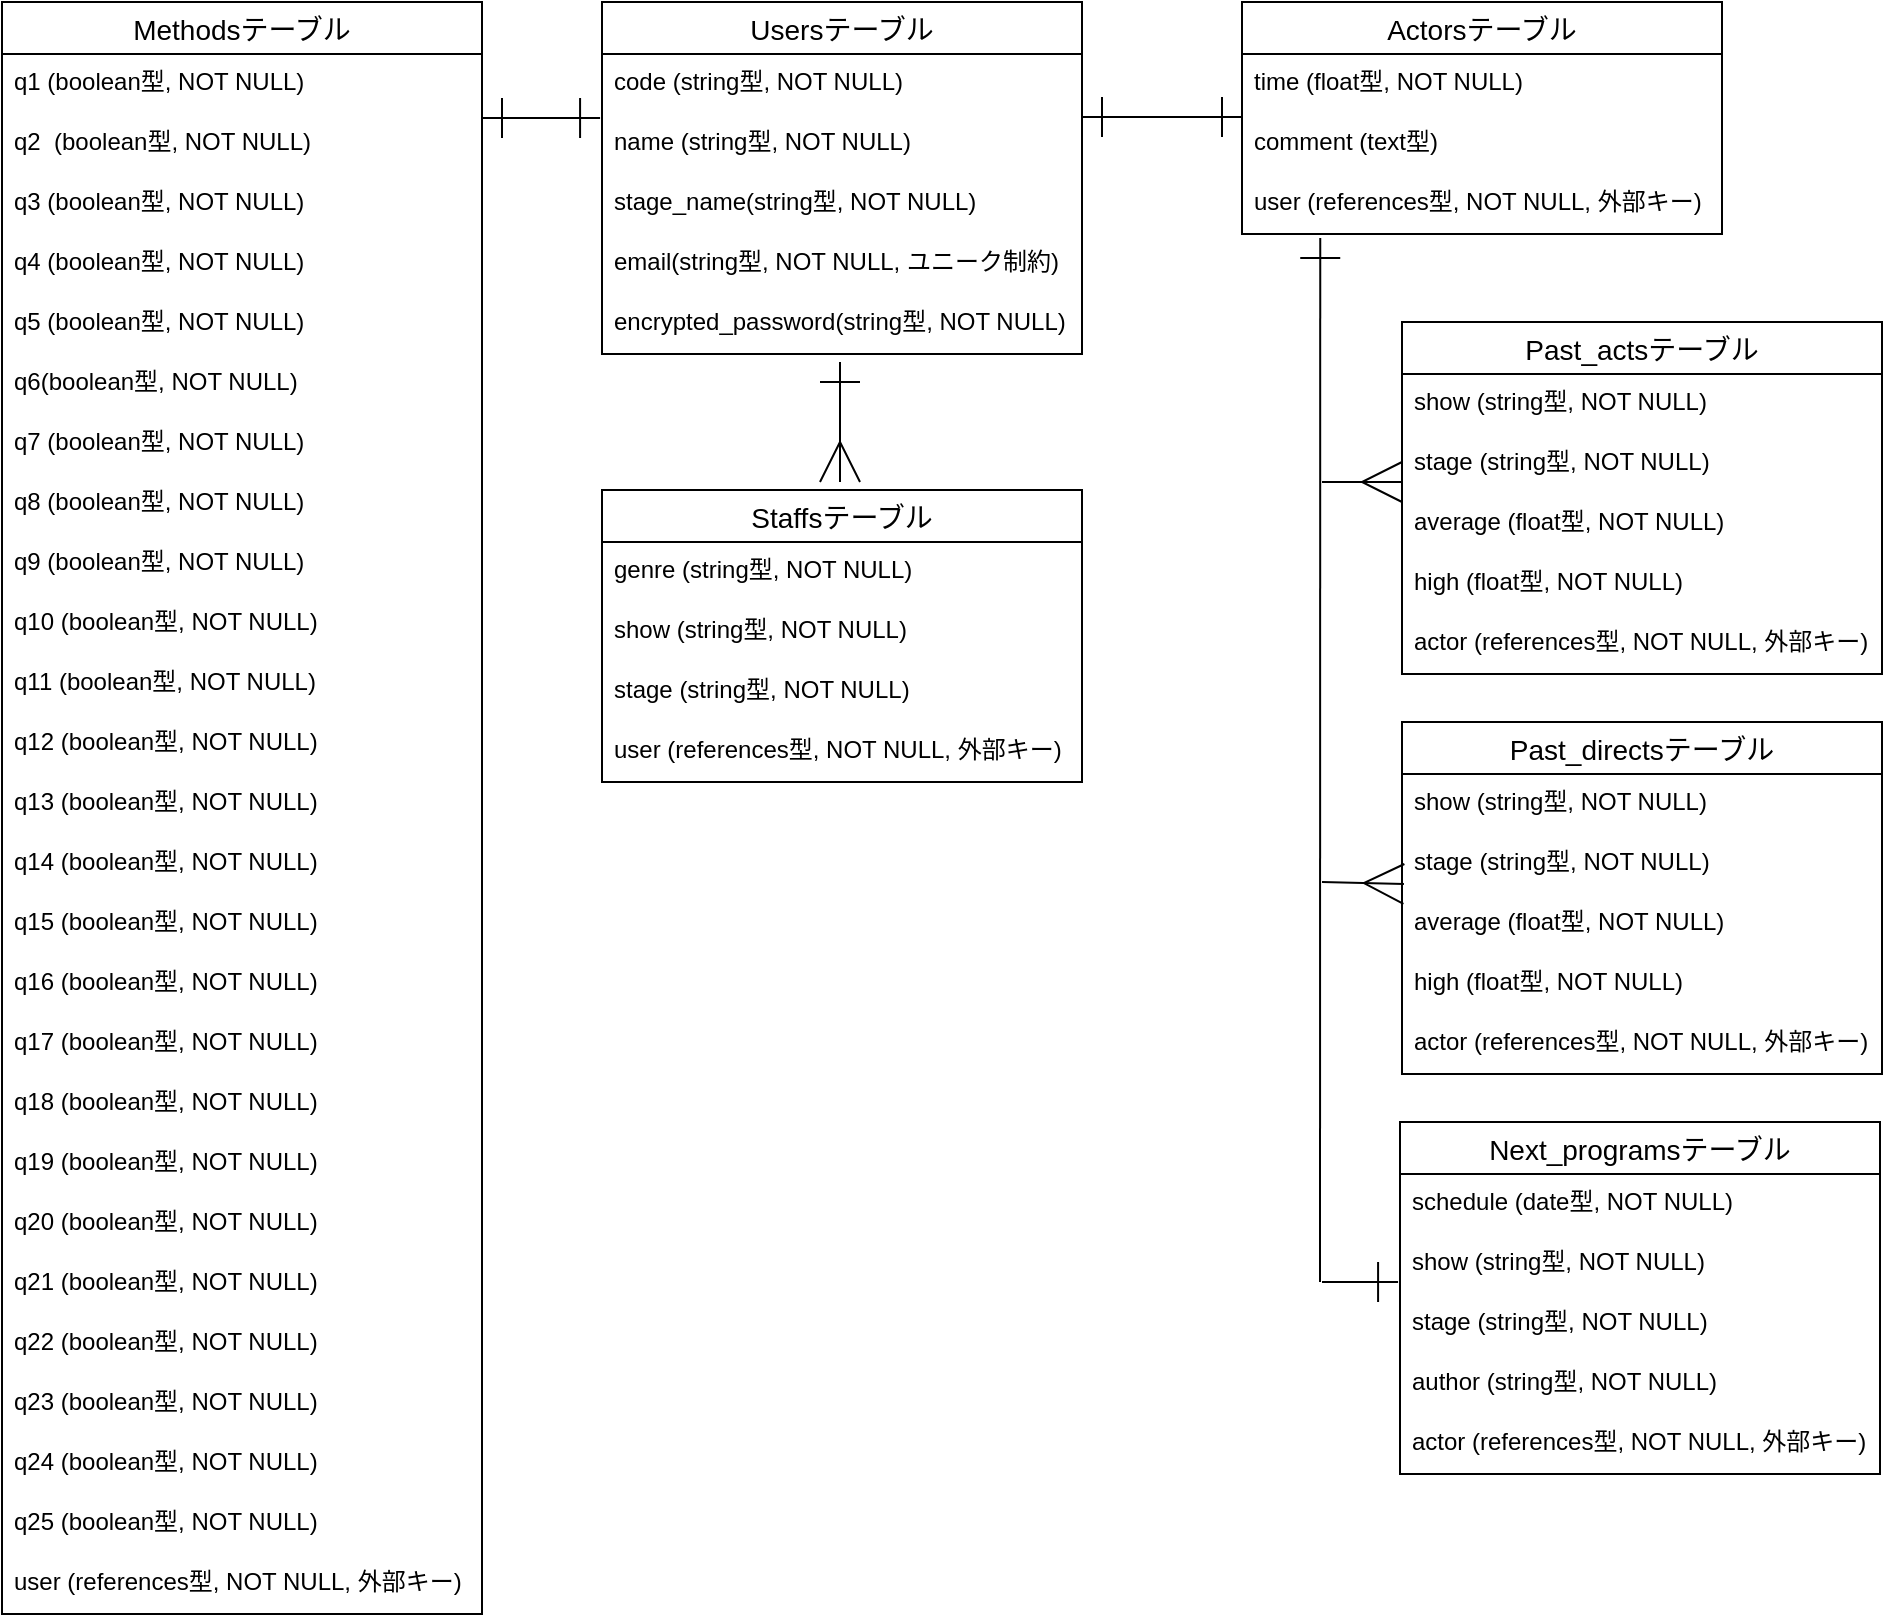 <mxfile>
    <diagram id="vLkcP0gwP-MfEPV8uv_g" name="ページ1">
        <mxGraphModel dx="456" dy="517" grid="1" gridSize="10" guides="1" tooltips="1" connect="1" arrows="1" fold="1" page="1" pageScale="1" pageWidth="827" pageHeight="1169" math="0" shadow="0">
            <root>
                <mxCell id="0"/>
                <mxCell id="1" parent="0"/>
                <mxCell id="2" value="Usersテーブル" style="swimlane;fontStyle=0;childLayout=stackLayout;horizontal=1;startSize=26;horizontalStack=0;resizeParent=1;resizeParentMax=0;resizeLast=0;collapsible=1;marginBottom=0;align=center;fontSize=14;" parent="1" vertex="1">
                    <mxGeometry x="310" y="40" width="240" height="176" as="geometry"/>
                </mxCell>
                <mxCell id="3" value="code (string型, NOT NULL)" style="text;strokeColor=none;fillColor=none;spacingLeft=4;spacingRight=4;overflow=hidden;rotatable=0;points=[[0,0.5],[1,0.5]];portConstraint=eastwest;fontSize=12;" parent="2" vertex="1">
                    <mxGeometry y="26" width="240" height="30" as="geometry"/>
                </mxCell>
                <mxCell id="4" value="name (string型, NOT NULL)" style="text;strokeColor=none;fillColor=none;spacingLeft=4;spacingRight=4;overflow=hidden;rotatable=0;points=[[0,0.5],[1,0.5]];portConstraint=eastwest;fontSize=12;" parent="2" vertex="1">
                    <mxGeometry y="56" width="240" height="30" as="geometry"/>
                </mxCell>
                <mxCell id="5" value="stage_name(string型, NOT NULL)" style="text;strokeColor=none;fillColor=none;spacingLeft=4;spacingRight=4;overflow=hidden;rotatable=0;points=[[0,0.5],[1,0.5]];portConstraint=eastwest;fontSize=12;" parent="2" vertex="1">
                    <mxGeometry y="86" width="240" height="30" as="geometry"/>
                </mxCell>
                <mxCell id="6" value="email(string型, NOT NULL, ユニーク制約)" style="text;strokeColor=none;fillColor=none;spacingLeft=4;spacingRight=4;overflow=hidden;rotatable=0;points=[[0,0.5],[1,0.5]];portConstraint=eastwest;fontSize=12;" parent="2" vertex="1">
                    <mxGeometry y="116" width="240" height="30" as="geometry"/>
                </mxCell>
                <mxCell id="70" value="encrypted_password(string型, NOT NULL)" style="text;strokeColor=none;fillColor=none;spacingLeft=4;spacingRight=4;overflow=hidden;rotatable=0;points=[[0,0.5],[1,0.5]];portConstraint=eastwest;fontSize=12;" parent="2" vertex="1">
                    <mxGeometry y="146" width="240" height="30" as="geometry"/>
                </mxCell>
                <mxCell id="7" value="Methodsテーブル" style="swimlane;fontStyle=0;childLayout=stackLayout;horizontal=1;startSize=26;horizontalStack=0;resizeParent=1;resizeParentMax=0;resizeLast=0;collapsible=1;marginBottom=0;align=center;fontSize=14;" parent="1" vertex="1">
                    <mxGeometry x="10" y="40" width="240" height="806" as="geometry"/>
                </mxCell>
                <mxCell id="8" value="q1 (boolean型, NOT NULL)" style="text;strokeColor=none;fillColor=none;spacingLeft=4;spacingRight=4;overflow=hidden;rotatable=0;points=[[0,0.5],[1,0.5]];portConstraint=eastwest;fontSize=12;" parent="7" vertex="1">
                    <mxGeometry y="26" width="240" height="30" as="geometry"/>
                </mxCell>
                <mxCell id="9" value="q2  (boolean型, NOT NULL)" style="text;strokeColor=none;fillColor=none;spacingLeft=4;spacingRight=4;overflow=hidden;rotatable=0;points=[[0,0.5],[1,0.5]];portConstraint=eastwest;fontSize=12;" parent="7" vertex="1">
                    <mxGeometry y="56" width="240" height="30" as="geometry"/>
                </mxCell>
                <mxCell id="10" value="q3 (boolean型, NOT NULL)" style="text;strokeColor=none;fillColor=none;spacingLeft=4;spacingRight=4;overflow=hidden;rotatable=0;points=[[0,0.5],[1,0.5]];portConstraint=eastwest;fontSize=12;" parent="7" vertex="1">
                    <mxGeometry y="86" width="240" height="30" as="geometry"/>
                </mxCell>
                <mxCell id="11" value="q4 (boolean型, NOT NULL)" style="text;strokeColor=none;fillColor=none;spacingLeft=4;spacingRight=4;overflow=hidden;rotatable=0;points=[[0,0.5],[1,0.5]];portConstraint=eastwest;fontSize=12;" parent="7" vertex="1">
                    <mxGeometry y="116" width="240" height="30" as="geometry"/>
                </mxCell>
                <mxCell id="12" value="q5 (boolean型, NOT NULL)" style="text;strokeColor=none;fillColor=none;spacingLeft=4;spacingRight=4;overflow=hidden;rotatable=0;points=[[0,0.5],[1,0.5]];portConstraint=eastwest;fontSize=12;" parent="7" vertex="1">
                    <mxGeometry y="146" width="240" height="30" as="geometry"/>
                </mxCell>
                <mxCell id="13" value="q6(boolean型, NOT NULL)" style="text;strokeColor=none;fillColor=none;spacingLeft=4;spacingRight=4;overflow=hidden;rotatable=0;points=[[0,0.5],[1,0.5]];portConstraint=eastwest;fontSize=12;" parent="7" vertex="1">
                    <mxGeometry y="176" width="240" height="30" as="geometry"/>
                </mxCell>
                <mxCell id="14" value="q7 (boolean型, NOT NULL)" style="text;strokeColor=none;fillColor=none;spacingLeft=4;spacingRight=4;overflow=hidden;rotatable=0;points=[[0,0.5],[1,0.5]];portConstraint=eastwest;fontSize=12;" parent="7" vertex="1">
                    <mxGeometry y="206" width="240" height="30" as="geometry"/>
                </mxCell>
                <mxCell id="15" value="q8 (boolean型, NOT NULL)" style="text;strokeColor=none;fillColor=none;spacingLeft=4;spacingRight=4;overflow=hidden;rotatable=0;points=[[0,0.5],[1,0.5]];portConstraint=eastwest;fontSize=12;" parent="7" vertex="1">
                    <mxGeometry y="236" width="240" height="30" as="geometry"/>
                </mxCell>
                <mxCell id="16" value="q9 (boolean型, NOT NULL)" style="text;strokeColor=none;fillColor=none;spacingLeft=4;spacingRight=4;overflow=hidden;rotatable=0;points=[[0,0.5],[1,0.5]];portConstraint=eastwest;fontSize=12;" parent="7" vertex="1">
                    <mxGeometry y="266" width="240" height="30" as="geometry"/>
                </mxCell>
                <mxCell id="17" value="q10 (boolean型, NOT NULL)" style="text;strokeColor=none;fillColor=none;spacingLeft=4;spacingRight=4;overflow=hidden;rotatable=0;points=[[0,0.5],[1,0.5]];portConstraint=eastwest;fontSize=12;" parent="7" vertex="1">
                    <mxGeometry y="296" width="240" height="30" as="geometry"/>
                </mxCell>
                <mxCell id="18" value="q11 (boolean型, NOT NULL)" style="text;strokeColor=none;fillColor=none;spacingLeft=4;spacingRight=4;overflow=hidden;rotatable=0;points=[[0,0.5],[1,0.5]];portConstraint=eastwest;fontSize=12;" parent="7" vertex="1">
                    <mxGeometry y="326" width="240" height="30" as="geometry"/>
                </mxCell>
                <mxCell id="19" value="q12 (boolean型, NOT NULL)" style="text;strokeColor=none;fillColor=none;spacingLeft=4;spacingRight=4;overflow=hidden;rotatable=0;points=[[0,0.5],[1,0.5]];portConstraint=eastwest;fontSize=12;" parent="7" vertex="1">
                    <mxGeometry y="356" width="240" height="30" as="geometry"/>
                </mxCell>
                <mxCell id="20" value="q13 (boolean型, NOT NULL)" style="text;strokeColor=none;fillColor=none;spacingLeft=4;spacingRight=4;overflow=hidden;rotatable=0;points=[[0,0.5],[1,0.5]];portConstraint=eastwest;fontSize=12;" parent="7" vertex="1">
                    <mxGeometry y="386" width="240" height="30" as="geometry"/>
                </mxCell>
                <mxCell id="21" value="q14 (boolean型, NOT NULL)" style="text;strokeColor=none;fillColor=none;spacingLeft=4;spacingRight=4;overflow=hidden;rotatable=0;points=[[0,0.5],[1,0.5]];portConstraint=eastwest;fontSize=12;" parent="7" vertex="1">
                    <mxGeometry y="416" width="240" height="30" as="geometry"/>
                </mxCell>
                <mxCell id="22" value="q15 (boolean型, NOT NULL)" style="text;strokeColor=none;fillColor=none;spacingLeft=4;spacingRight=4;overflow=hidden;rotatable=0;points=[[0,0.5],[1,0.5]];portConstraint=eastwest;fontSize=12;" parent="7" vertex="1">
                    <mxGeometry y="446" width="240" height="30" as="geometry"/>
                </mxCell>
                <mxCell id="23" value="q16 (boolean型, NOT NULL)" style="text;strokeColor=none;fillColor=none;spacingLeft=4;spacingRight=4;overflow=hidden;rotatable=0;points=[[0,0.5],[1,0.5]];portConstraint=eastwest;fontSize=12;" parent="7" vertex="1">
                    <mxGeometry y="476" width="240" height="30" as="geometry"/>
                </mxCell>
                <mxCell id="24" value="q17 (boolean型, NOT NULL)" style="text;strokeColor=none;fillColor=none;spacingLeft=4;spacingRight=4;overflow=hidden;rotatable=0;points=[[0,0.5],[1,0.5]];portConstraint=eastwest;fontSize=12;" parent="7" vertex="1">
                    <mxGeometry y="506" width="240" height="30" as="geometry"/>
                </mxCell>
                <mxCell id="25" value="q18 (boolean型, NOT NULL)" style="text;strokeColor=none;fillColor=none;spacingLeft=4;spacingRight=4;overflow=hidden;rotatable=0;points=[[0,0.5],[1,0.5]];portConstraint=eastwest;fontSize=12;" parent="7" vertex="1">
                    <mxGeometry y="536" width="240" height="30" as="geometry"/>
                </mxCell>
                <mxCell id="26" value="q19 (boolean型, NOT NULL)" style="text;strokeColor=none;fillColor=none;spacingLeft=4;spacingRight=4;overflow=hidden;rotatable=0;points=[[0,0.5],[1,0.5]];portConstraint=eastwest;fontSize=12;" parent="7" vertex="1">
                    <mxGeometry y="566" width="240" height="30" as="geometry"/>
                </mxCell>
                <mxCell id="27" value="q20 (boolean型, NOT NULL)" style="text;strokeColor=none;fillColor=none;spacingLeft=4;spacingRight=4;overflow=hidden;rotatable=0;points=[[0,0.5],[1,0.5]];portConstraint=eastwest;fontSize=12;" parent="7" vertex="1">
                    <mxGeometry y="596" width="240" height="30" as="geometry"/>
                </mxCell>
                <mxCell id="28" value="q21 (boolean型, NOT NULL)" style="text;strokeColor=none;fillColor=none;spacingLeft=4;spacingRight=4;overflow=hidden;rotatable=0;points=[[0,0.5],[1,0.5]];portConstraint=eastwest;fontSize=12;" parent="7" vertex="1">
                    <mxGeometry y="626" width="240" height="30" as="geometry"/>
                </mxCell>
                <mxCell id="29" value="q22 (boolean型, NOT NULL)" style="text;strokeColor=none;fillColor=none;spacingLeft=4;spacingRight=4;overflow=hidden;rotatable=0;points=[[0,0.5],[1,0.5]];portConstraint=eastwest;fontSize=12;" parent="7" vertex="1">
                    <mxGeometry y="656" width="240" height="30" as="geometry"/>
                </mxCell>
                <mxCell id="30" value="q23 (boolean型, NOT NULL)" style="text;strokeColor=none;fillColor=none;spacingLeft=4;spacingRight=4;overflow=hidden;rotatable=0;points=[[0,0.5],[1,0.5]];portConstraint=eastwest;fontSize=12;" parent="7" vertex="1">
                    <mxGeometry y="686" width="240" height="30" as="geometry"/>
                </mxCell>
                <mxCell id="31" value="q24 (boolean型, NOT NULL)" style="text;strokeColor=none;fillColor=none;spacingLeft=4;spacingRight=4;overflow=hidden;rotatable=0;points=[[0,0.5],[1,0.5]];portConstraint=eastwest;fontSize=12;" parent="7" vertex="1">
                    <mxGeometry y="716" width="240" height="30" as="geometry"/>
                </mxCell>
                <mxCell id="32" value="q25 (boolean型, NOT NULL)" style="text;strokeColor=none;fillColor=none;spacingLeft=4;spacingRight=4;overflow=hidden;rotatable=0;points=[[0,0.5],[1,0.5]];portConstraint=eastwest;fontSize=12;" parent="7" vertex="1">
                    <mxGeometry y="746" width="240" height="30" as="geometry"/>
                </mxCell>
                <mxCell id="33" value="user (references型, NOT NULL, 外部キー)" style="text;strokeColor=none;fillColor=none;spacingLeft=4;spacingRight=4;overflow=hidden;rotatable=0;points=[[0,0.5],[1,0.5]];portConstraint=eastwest;fontSize=12;" parent="7" vertex="1">
                    <mxGeometry y="776" width="240" height="30" as="geometry"/>
                </mxCell>
                <mxCell id="34" value="Staffsテーブル" style="swimlane;fontStyle=0;childLayout=stackLayout;horizontal=1;startSize=26;horizontalStack=0;resizeParent=1;resizeParentMax=0;resizeLast=0;collapsible=1;marginBottom=0;align=center;fontSize=14;" parent="1" vertex="1">
                    <mxGeometry x="310" y="284" width="240" height="146" as="geometry"/>
                </mxCell>
                <mxCell id="35" value="genre (string型, NOT NULL)" style="text;strokeColor=none;fillColor=none;spacingLeft=4;spacingRight=4;overflow=hidden;rotatable=0;points=[[0,0.5],[1,0.5]];portConstraint=eastwest;fontSize=12;" parent="34" vertex="1">
                    <mxGeometry y="26" width="240" height="30" as="geometry"/>
                </mxCell>
                <mxCell id="36" value="show (string型, NOT NULL)" style="text;strokeColor=none;fillColor=none;spacingLeft=4;spacingRight=4;overflow=hidden;rotatable=0;points=[[0,0.5],[1,0.5]];portConstraint=eastwest;fontSize=12;" parent="34" vertex="1">
                    <mxGeometry y="56" width="240" height="30" as="geometry"/>
                </mxCell>
                <mxCell id="37" value="stage (string型, NOT NULL)" style="text;strokeColor=none;fillColor=none;spacingLeft=4;spacingRight=4;overflow=hidden;rotatable=0;points=[[0,0.5],[1,0.5]];portConstraint=eastwest;fontSize=12;" parent="34" vertex="1">
                    <mxGeometry y="86" width="240" height="30" as="geometry"/>
                </mxCell>
                <mxCell id="38" value="user (references型, NOT NULL, 外部キー)" style="text;strokeColor=none;fillColor=none;spacingLeft=4;spacingRight=4;overflow=hidden;rotatable=0;points=[[0,0.5],[1,0.5]];portConstraint=eastwest;fontSize=12;" parent="34" vertex="1">
                    <mxGeometry y="116" width="240" height="30" as="geometry"/>
                </mxCell>
                <mxCell id="39" value="Actorsテーブル" style="swimlane;fontStyle=0;childLayout=stackLayout;horizontal=1;startSize=26;horizontalStack=0;resizeParent=1;resizeParentMax=0;resizeLast=0;collapsible=1;marginBottom=0;align=center;fontSize=14;" parent="1" vertex="1">
                    <mxGeometry x="630" y="40" width="240" height="116" as="geometry"/>
                </mxCell>
                <mxCell id="40" value="time (float型, NOT NULL)" style="text;strokeColor=none;fillColor=none;spacingLeft=4;spacingRight=4;overflow=hidden;rotatable=0;points=[[0,0.5],[1,0.5]];portConstraint=eastwest;fontSize=12;" parent="39" vertex="1">
                    <mxGeometry y="26" width="240" height="30" as="geometry"/>
                </mxCell>
                <mxCell id="41" value="comment (text型)" style="text;strokeColor=none;fillColor=none;spacingLeft=4;spacingRight=4;overflow=hidden;rotatable=0;points=[[0,0.5],[1,0.5]];portConstraint=eastwest;fontSize=12;" parent="39" vertex="1">
                    <mxGeometry y="56" width="240" height="30" as="geometry"/>
                </mxCell>
                <mxCell id="42" value="user (references型, NOT NULL, 外部キー)" style="text;strokeColor=none;fillColor=none;spacingLeft=4;spacingRight=4;overflow=hidden;rotatable=0;points=[[0,0.5],[1,0.5]];portConstraint=eastwest;fontSize=12;" parent="39" vertex="1">
                    <mxGeometry y="86" width="240" height="30" as="geometry"/>
                </mxCell>
                <mxCell id="43" value="Past_actsテーブル" style="swimlane;fontStyle=0;childLayout=stackLayout;horizontal=1;startSize=26;horizontalStack=0;resizeParent=1;resizeParentMax=0;resizeLast=0;collapsible=1;marginBottom=0;align=center;fontSize=14;" parent="1" vertex="1">
                    <mxGeometry x="710" y="200" width="240" height="176" as="geometry"/>
                </mxCell>
                <mxCell id="44" value="show (string型, NOT NULL)" style="text;strokeColor=none;fillColor=none;spacingLeft=4;spacingRight=4;overflow=hidden;rotatable=0;points=[[0,0.5],[1,0.5]];portConstraint=eastwest;fontSize=12;" parent="43" vertex="1">
                    <mxGeometry y="26" width="240" height="30" as="geometry"/>
                </mxCell>
                <mxCell id="45" value="stage (string型, NOT NULL)" style="text;strokeColor=none;fillColor=none;spacingLeft=4;spacingRight=4;overflow=hidden;rotatable=0;points=[[0,0.5],[1,0.5]];portConstraint=eastwest;fontSize=12;" parent="43" vertex="1">
                    <mxGeometry y="56" width="240" height="30" as="geometry"/>
                </mxCell>
                <mxCell id="46" value="average (float型, NOT NULL)" style="text;strokeColor=none;fillColor=none;spacingLeft=4;spacingRight=4;overflow=hidden;rotatable=0;points=[[0,0.5],[1,0.5]];portConstraint=eastwest;fontSize=12;" parent="43" vertex="1">
                    <mxGeometry y="86" width="240" height="30" as="geometry"/>
                </mxCell>
                <mxCell id="47" value="high (float型, NOT NULL)" style="text;strokeColor=none;fillColor=none;spacingLeft=4;spacingRight=4;overflow=hidden;rotatable=0;points=[[0,0.5],[1,0.5]];portConstraint=eastwest;fontSize=12;" parent="43" vertex="1">
                    <mxGeometry y="116" width="240" height="30" as="geometry"/>
                </mxCell>
                <mxCell id="48" value="actor (references型, NOT NULL, 外部キー)" style="text;strokeColor=none;fillColor=none;spacingLeft=4;spacingRight=4;overflow=hidden;rotatable=0;points=[[0,0.5],[1,0.5]];portConstraint=eastwest;fontSize=12;" parent="43" vertex="1">
                    <mxGeometry y="146" width="240" height="30" as="geometry"/>
                </mxCell>
                <mxCell id="49" value="Past_directsテーブル" style="swimlane;fontStyle=0;childLayout=stackLayout;horizontal=1;startSize=26;horizontalStack=0;resizeParent=1;resizeParentMax=0;resizeLast=0;collapsible=1;marginBottom=0;align=center;fontSize=14;" parent="1" vertex="1">
                    <mxGeometry x="710" y="400" width="240" height="176" as="geometry"/>
                </mxCell>
                <mxCell id="50" value="show (string型, NOT NULL)" style="text;strokeColor=none;fillColor=none;spacingLeft=4;spacingRight=4;overflow=hidden;rotatable=0;points=[[0,0.5],[1,0.5]];portConstraint=eastwest;fontSize=12;" parent="49" vertex="1">
                    <mxGeometry y="26" width="240" height="30" as="geometry"/>
                </mxCell>
                <mxCell id="51" value="stage (string型, NOT NULL)" style="text;strokeColor=none;fillColor=none;spacingLeft=4;spacingRight=4;overflow=hidden;rotatable=0;points=[[0,0.5],[1,0.5]];portConstraint=eastwest;fontSize=12;" parent="49" vertex="1">
                    <mxGeometry y="56" width="240" height="30" as="geometry"/>
                </mxCell>
                <mxCell id="52" value="average (float型, NOT NULL)" style="text;strokeColor=none;fillColor=none;spacingLeft=4;spacingRight=4;overflow=hidden;rotatable=0;points=[[0,0.5],[1,0.5]];portConstraint=eastwest;fontSize=12;" parent="49" vertex="1">
                    <mxGeometry y="86" width="240" height="30" as="geometry"/>
                </mxCell>
                <mxCell id="53" value="high (float型, NOT NULL)" style="text;strokeColor=none;fillColor=none;spacingLeft=4;spacingRight=4;overflow=hidden;rotatable=0;points=[[0,0.5],[1,0.5]];portConstraint=eastwest;fontSize=12;" parent="49" vertex="1">
                    <mxGeometry y="116" width="240" height="30" as="geometry"/>
                </mxCell>
                <mxCell id="54" value="actor (references型, NOT NULL, 外部キー)" style="text;strokeColor=none;fillColor=none;spacingLeft=4;spacingRight=4;overflow=hidden;rotatable=0;points=[[0,0.5],[1,0.5]];portConstraint=eastwest;fontSize=12;" parent="49" vertex="1">
                    <mxGeometry y="146" width="240" height="30" as="geometry"/>
                </mxCell>
                <mxCell id="55" value="Next_programsテーブル" style="swimlane;fontStyle=0;childLayout=stackLayout;horizontal=1;startSize=26;horizontalStack=0;resizeParent=1;resizeParentMax=0;resizeLast=0;collapsible=1;marginBottom=0;align=center;fontSize=14;" parent="1" vertex="1">
                    <mxGeometry x="709" y="600" width="240" height="176" as="geometry"/>
                </mxCell>
                <mxCell id="56" value="schedule (date型, NOT NULL)" style="text;strokeColor=none;fillColor=none;spacingLeft=4;spacingRight=4;overflow=hidden;rotatable=0;points=[[0,0.5],[1,0.5]];portConstraint=eastwest;fontSize=12;" parent="55" vertex="1">
                    <mxGeometry y="26" width="240" height="30" as="geometry"/>
                </mxCell>
                <mxCell id="57" value="show (string型, NOT NULL)" style="text;strokeColor=none;fillColor=none;spacingLeft=4;spacingRight=4;overflow=hidden;rotatable=0;points=[[0,0.5],[1,0.5]];portConstraint=eastwest;fontSize=12;" parent="55" vertex="1">
                    <mxGeometry y="56" width="240" height="30" as="geometry"/>
                </mxCell>
                <mxCell id="58" value="stage (string型, NOT NULL)" style="text;strokeColor=none;fillColor=none;spacingLeft=4;spacingRight=4;overflow=hidden;rotatable=0;points=[[0,0.5],[1,0.5]];portConstraint=eastwest;fontSize=12;" parent="55" vertex="1">
                    <mxGeometry y="86" width="240" height="30" as="geometry"/>
                </mxCell>
                <mxCell id="59" value="author (string型, NOT NULL)" style="text;strokeColor=none;fillColor=none;spacingLeft=4;spacingRight=4;overflow=hidden;rotatable=0;points=[[0,0.5],[1,0.5]];portConstraint=eastwest;fontSize=12;" parent="55" vertex="1">
                    <mxGeometry y="116" width="240" height="30" as="geometry"/>
                </mxCell>
                <mxCell id="60" value="actor (references型, NOT NULL, 外部キー)" style="text;strokeColor=none;fillColor=none;spacingLeft=4;spacingRight=4;overflow=hidden;rotatable=0;points=[[0,0.5],[1,0.5]];portConstraint=eastwest;fontSize=12;" parent="55" vertex="1">
                    <mxGeometry y="146" width="240" height="30" as="geometry"/>
                </mxCell>
                <mxCell id="61" style="edgeStyle=none;html=1;exitX=-0.004;exitY=0.067;exitDx=0;exitDy=0;entryX=1;entryY=0.067;entryDx=0;entryDy=0;startArrow=ERone;startFill=0;endArrow=ERone;endFill=0;endSize=18;startSize=18;entryPerimeter=0;exitPerimeter=0;" parent="1" source="4" target="9" edge="1">
                    <mxGeometry relative="1" as="geometry"/>
                </mxCell>
                <mxCell id="62" style="edgeStyle=none;html=1;startArrow=ERmany;startFill=0;endArrow=ERone;endFill=0;endSize=18;startSize=18;" parent="1" edge="1">
                    <mxGeometry relative="1" as="geometry">
                        <mxPoint x="429" y="280" as="sourcePoint"/>
                        <mxPoint x="429" y="220" as="targetPoint"/>
                    </mxGeometry>
                </mxCell>
                <mxCell id="63" style="edgeStyle=none;html=1;exitX=0;exitY=0.5;exitDx=0;exitDy=0;entryX=1;entryY=0.5;entryDx=0;entryDy=0;startArrow=ERone;startFill=0;endArrow=ERone;endFill=0;endSize=18;startSize=18;" parent="1" edge="1">
                    <mxGeometry relative="1" as="geometry">
                        <mxPoint x="630" y="97.5" as="sourcePoint"/>
                        <mxPoint x="550" y="97.5" as="targetPoint"/>
                    </mxGeometry>
                </mxCell>
                <mxCell id="64" value="" style="endArrow=none;html=1;rounded=0;startSize=18;endSize=18;exitX=0.163;exitY=1.067;exitDx=0;exitDy=0;exitPerimeter=0;startArrow=ERone;startFill=0;" parent="1" source="42" edge="1">
                    <mxGeometry relative="1" as="geometry">
                        <mxPoint x="520" y="330" as="sourcePoint"/>
                        <mxPoint x="669" y="680" as="targetPoint"/>
                    </mxGeometry>
                </mxCell>
                <mxCell id="65" value="" style="endArrow=ERmany;html=1;rounded=0;startSize=18;endSize=18;endFill=0;" parent="1" edge="1">
                    <mxGeometry relative="1" as="geometry">
                        <mxPoint x="670" y="280" as="sourcePoint"/>
                        <mxPoint x="710" y="280" as="targetPoint"/>
                    </mxGeometry>
                </mxCell>
                <mxCell id="66" value="" style="endArrow=ERmany;html=1;rounded=0;startSize=18;endSize=18;endFill=0;entryX=0.004;entryY=0.833;entryDx=0;entryDy=0;entryPerimeter=0;" parent="1" target="51" edge="1">
                    <mxGeometry relative="1" as="geometry">
                        <mxPoint x="670" y="480" as="sourcePoint"/>
                        <mxPoint x="720" y="290" as="targetPoint"/>
                    </mxGeometry>
                </mxCell>
                <mxCell id="67" value="" style="endArrow=ERone;html=1;rounded=0;startSize=18;endSize=18;endFill=0;entryX=-0.004;entryY=0.8;entryDx=0;entryDy=0;entryPerimeter=0;" parent="1" target="57" edge="1">
                    <mxGeometry relative="1" as="geometry">
                        <mxPoint x="670" y="680" as="sourcePoint"/>
                        <mxPoint x="730" y="300" as="targetPoint"/>
                    </mxGeometry>
                </mxCell>
            </root>
        </mxGraphModel>
    </diagram>
</mxfile>